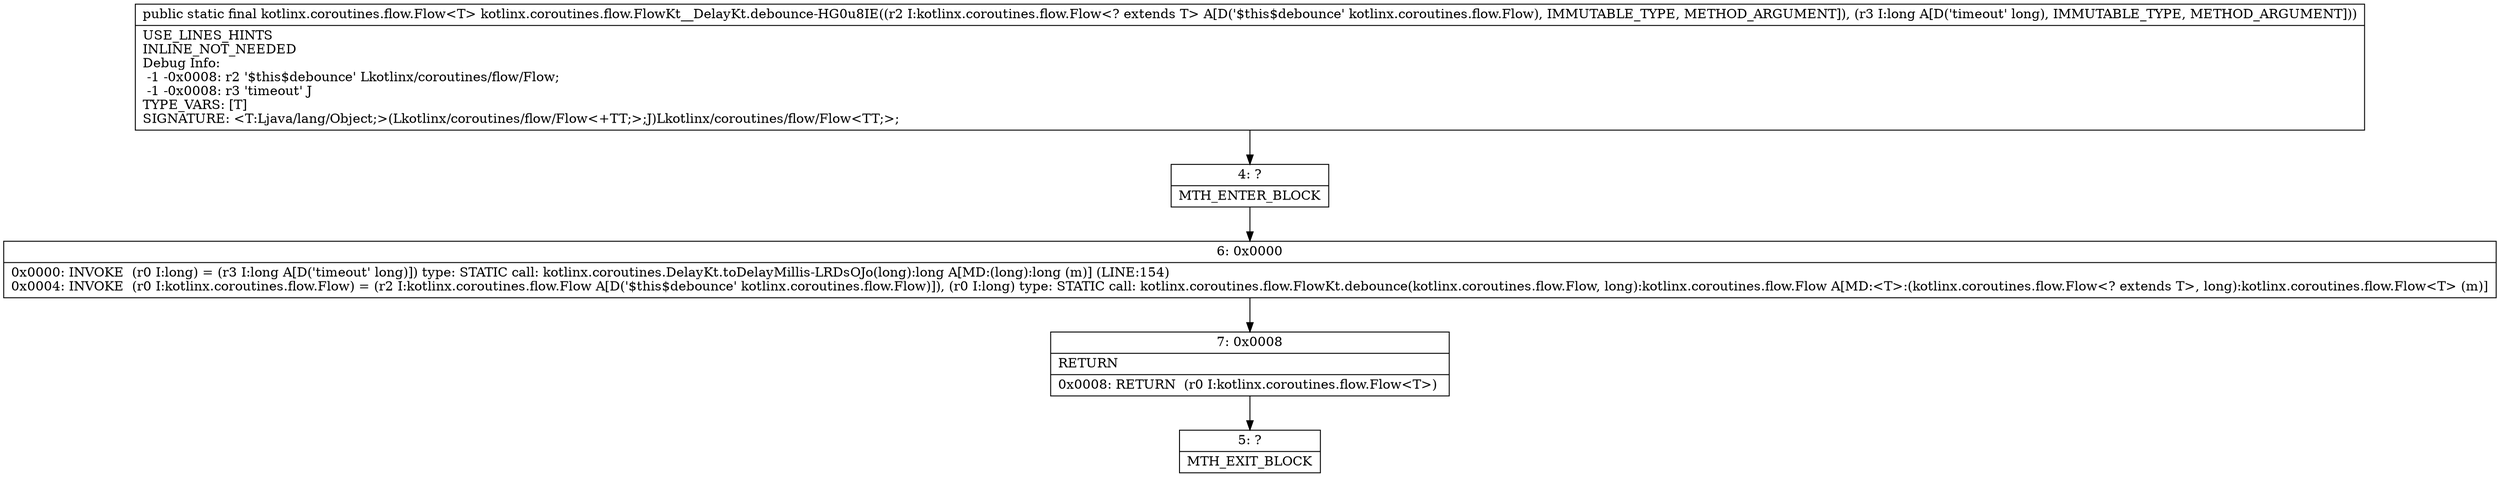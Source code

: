 digraph "CFG forkotlinx.coroutines.flow.FlowKt__DelayKt.debounce\-HG0u8IE(Lkotlinx\/coroutines\/flow\/Flow;J)Lkotlinx\/coroutines\/flow\/Flow;" {
Node_4 [shape=record,label="{4\:\ ?|MTH_ENTER_BLOCK\l}"];
Node_6 [shape=record,label="{6\:\ 0x0000|0x0000: INVOKE  (r0 I:long) = (r3 I:long A[D('timeout' long)]) type: STATIC call: kotlinx.coroutines.DelayKt.toDelayMillis\-LRDsOJo(long):long A[MD:(long):long (m)] (LINE:154)\l0x0004: INVOKE  (r0 I:kotlinx.coroutines.flow.Flow) = (r2 I:kotlinx.coroutines.flow.Flow A[D('$this$debounce' kotlinx.coroutines.flow.Flow)]), (r0 I:long) type: STATIC call: kotlinx.coroutines.flow.FlowKt.debounce(kotlinx.coroutines.flow.Flow, long):kotlinx.coroutines.flow.Flow A[MD:\<T\>:(kotlinx.coroutines.flow.Flow\<? extends T\>, long):kotlinx.coroutines.flow.Flow\<T\> (m)]\l}"];
Node_7 [shape=record,label="{7\:\ 0x0008|RETURN\l|0x0008: RETURN  (r0 I:kotlinx.coroutines.flow.Flow\<T\>) \l}"];
Node_5 [shape=record,label="{5\:\ ?|MTH_EXIT_BLOCK\l}"];
MethodNode[shape=record,label="{public static final kotlinx.coroutines.flow.Flow\<T\> kotlinx.coroutines.flow.FlowKt__DelayKt.debounce\-HG0u8IE((r2 I:kotlinx.coroutines.flow.Flow\<? extends T\> A[D('$this$debounce' kotlinx.coroutines.flow.Flow), IMMUTABLE_TYPE, METHOD_ARGUMENT]), (r3 I:long A[D('timeout' long), IMMUTABLE_TYPE, METHOD_ARGUMENT]))  | USE_LINES_HINTS\lINLINE_NOT_NEEDED\lDebug Info:\l  \-1 \-0x0008: r2 '$this$debounce' Lkotlinx\/coroutines\/flow\/Flow;\l  \-1 \-0x0008: r3 'timeout' J\lTYPE_VARS: [T]\lSIGNATURE: \<T:Ljava\/lang\/Object;\>(Lkotlinx\/coroutines\/flow\/Flow\<+TT;\>;J)Lkotlinx\/coroutines\/flow\/Flow\<TT;\>;\l}"];
MethodNode -> Node_4;Node_4 -> Node_6;
Node_6 -> Node_7;
Node_7 -> Node_5;
}

